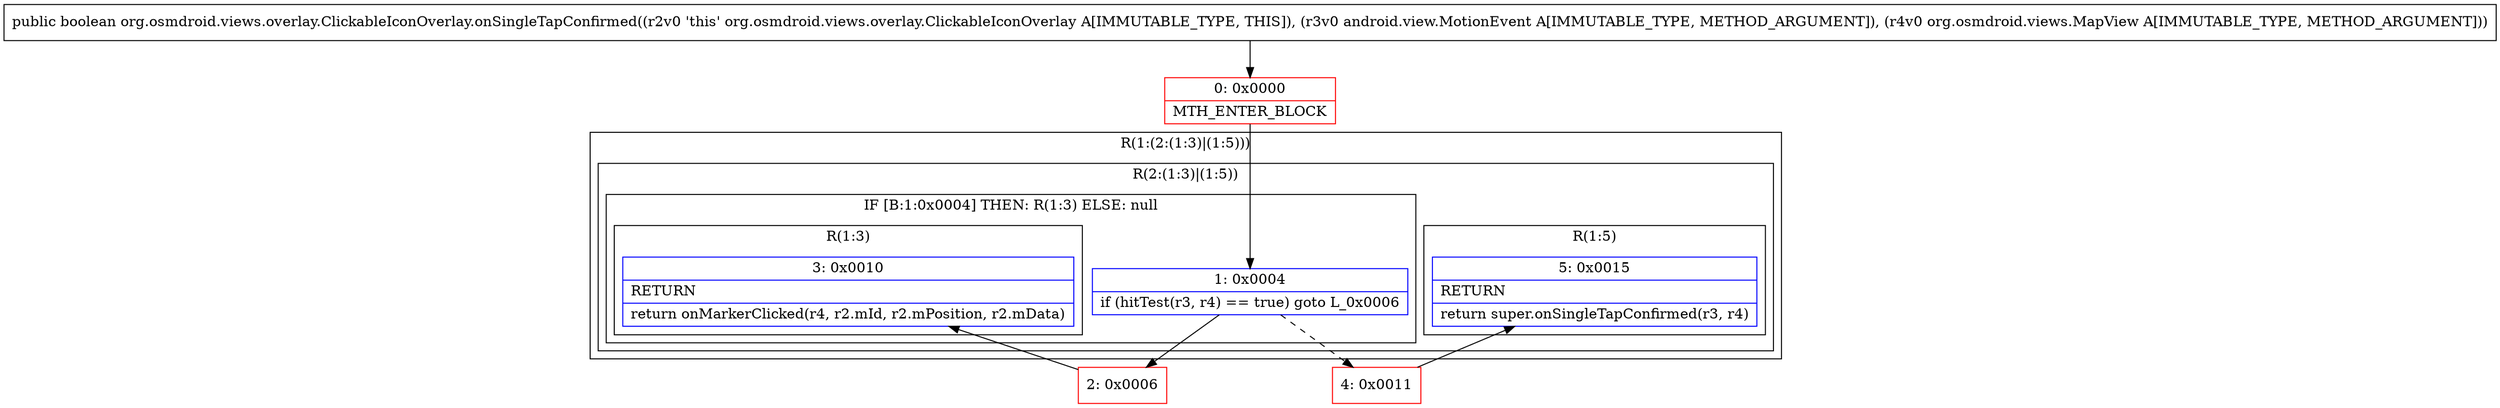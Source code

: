 digraph "CFG fororg.osmdroid.views.overlay.ClickableIconOverlay.onSingleTapConfirmed(Landroid\/view\/MotionEvent;Lorg\/osmdroid\/views\/MapView;)Z" {
subgraph cluster_Region_2072554364 {
label = "R(1:(2:(1:3)|(1:5)))";
node [shape=record,color=blue];
subgraph cluster_Region_1935275058 {
label = "R(2:(1:3)|(1:5))";
node [shape=record,color=blue];
subgraph cluster_IfRegion_1670932953 {
label = "IF [B:1:0x0004] THEN: R(1:3) ELSE: null";
node [shape=record,color=blue];
Node_1 [shape=record,label="{1\:\ 0x0004|if (hitTest(r3, r4) == true) goto L_0x0006\l}"];
subgraph cluster_Region_1364099787 {
label = "R(1:3)";
node [shape=record,color=blue];
Node_3 [shape=record,label="{3\:\ 0x0010|RETURN\l|return onMarkerClicked(r4, r2.mId, r2.mPosition, r2.mData)\l}"];
}
}
subgraph cluster_Region_1864569045 {
label = "R(1:5)";
node [shape=record,color=blue];
Node_5 [shape=record,label="{5\:\ 0x0015|RETURN\l|return super.onSingleTapConfirmed(r3, r4)\l}"];
}
}
}
Node_0 [shape=record,color=red,label="{0\:\ 0x0000|MTH_ENTER_BLOCK\l}"];
Node_2 [shape=record,color=red,label="{2\:\ 0x0006}"];
Node_4 [shape=record,color=red,label="{4\:\ 0x0011}"];
MethodNode[shape=record,label="{public boolean org.osmdroid.views.overlay.ClickableIconOverlay.onSingleTapConfirmed((r2v0 'this' org.osmdroid.views.overlay.ClickableIconOverlay A[IMMUTABLE_TYPE, THIS]), (r3v0 android.view.MotionEvent A[IMMUTABLE_TYPE, METHOD_ARGUMENT]), (r4v0 org.osmdroid.views.MapView A[IMMUTABLE_TYPE, METHOD_ARGUMENT])) }"];
MethodNode -> Node_0;
Node_1 -> Node_2;
Node_1 -> Node_4[style=dashed];
Node_0 -> Node_1;
Node_2 -> Node_3;
Node_4 -> Node_5;
}

